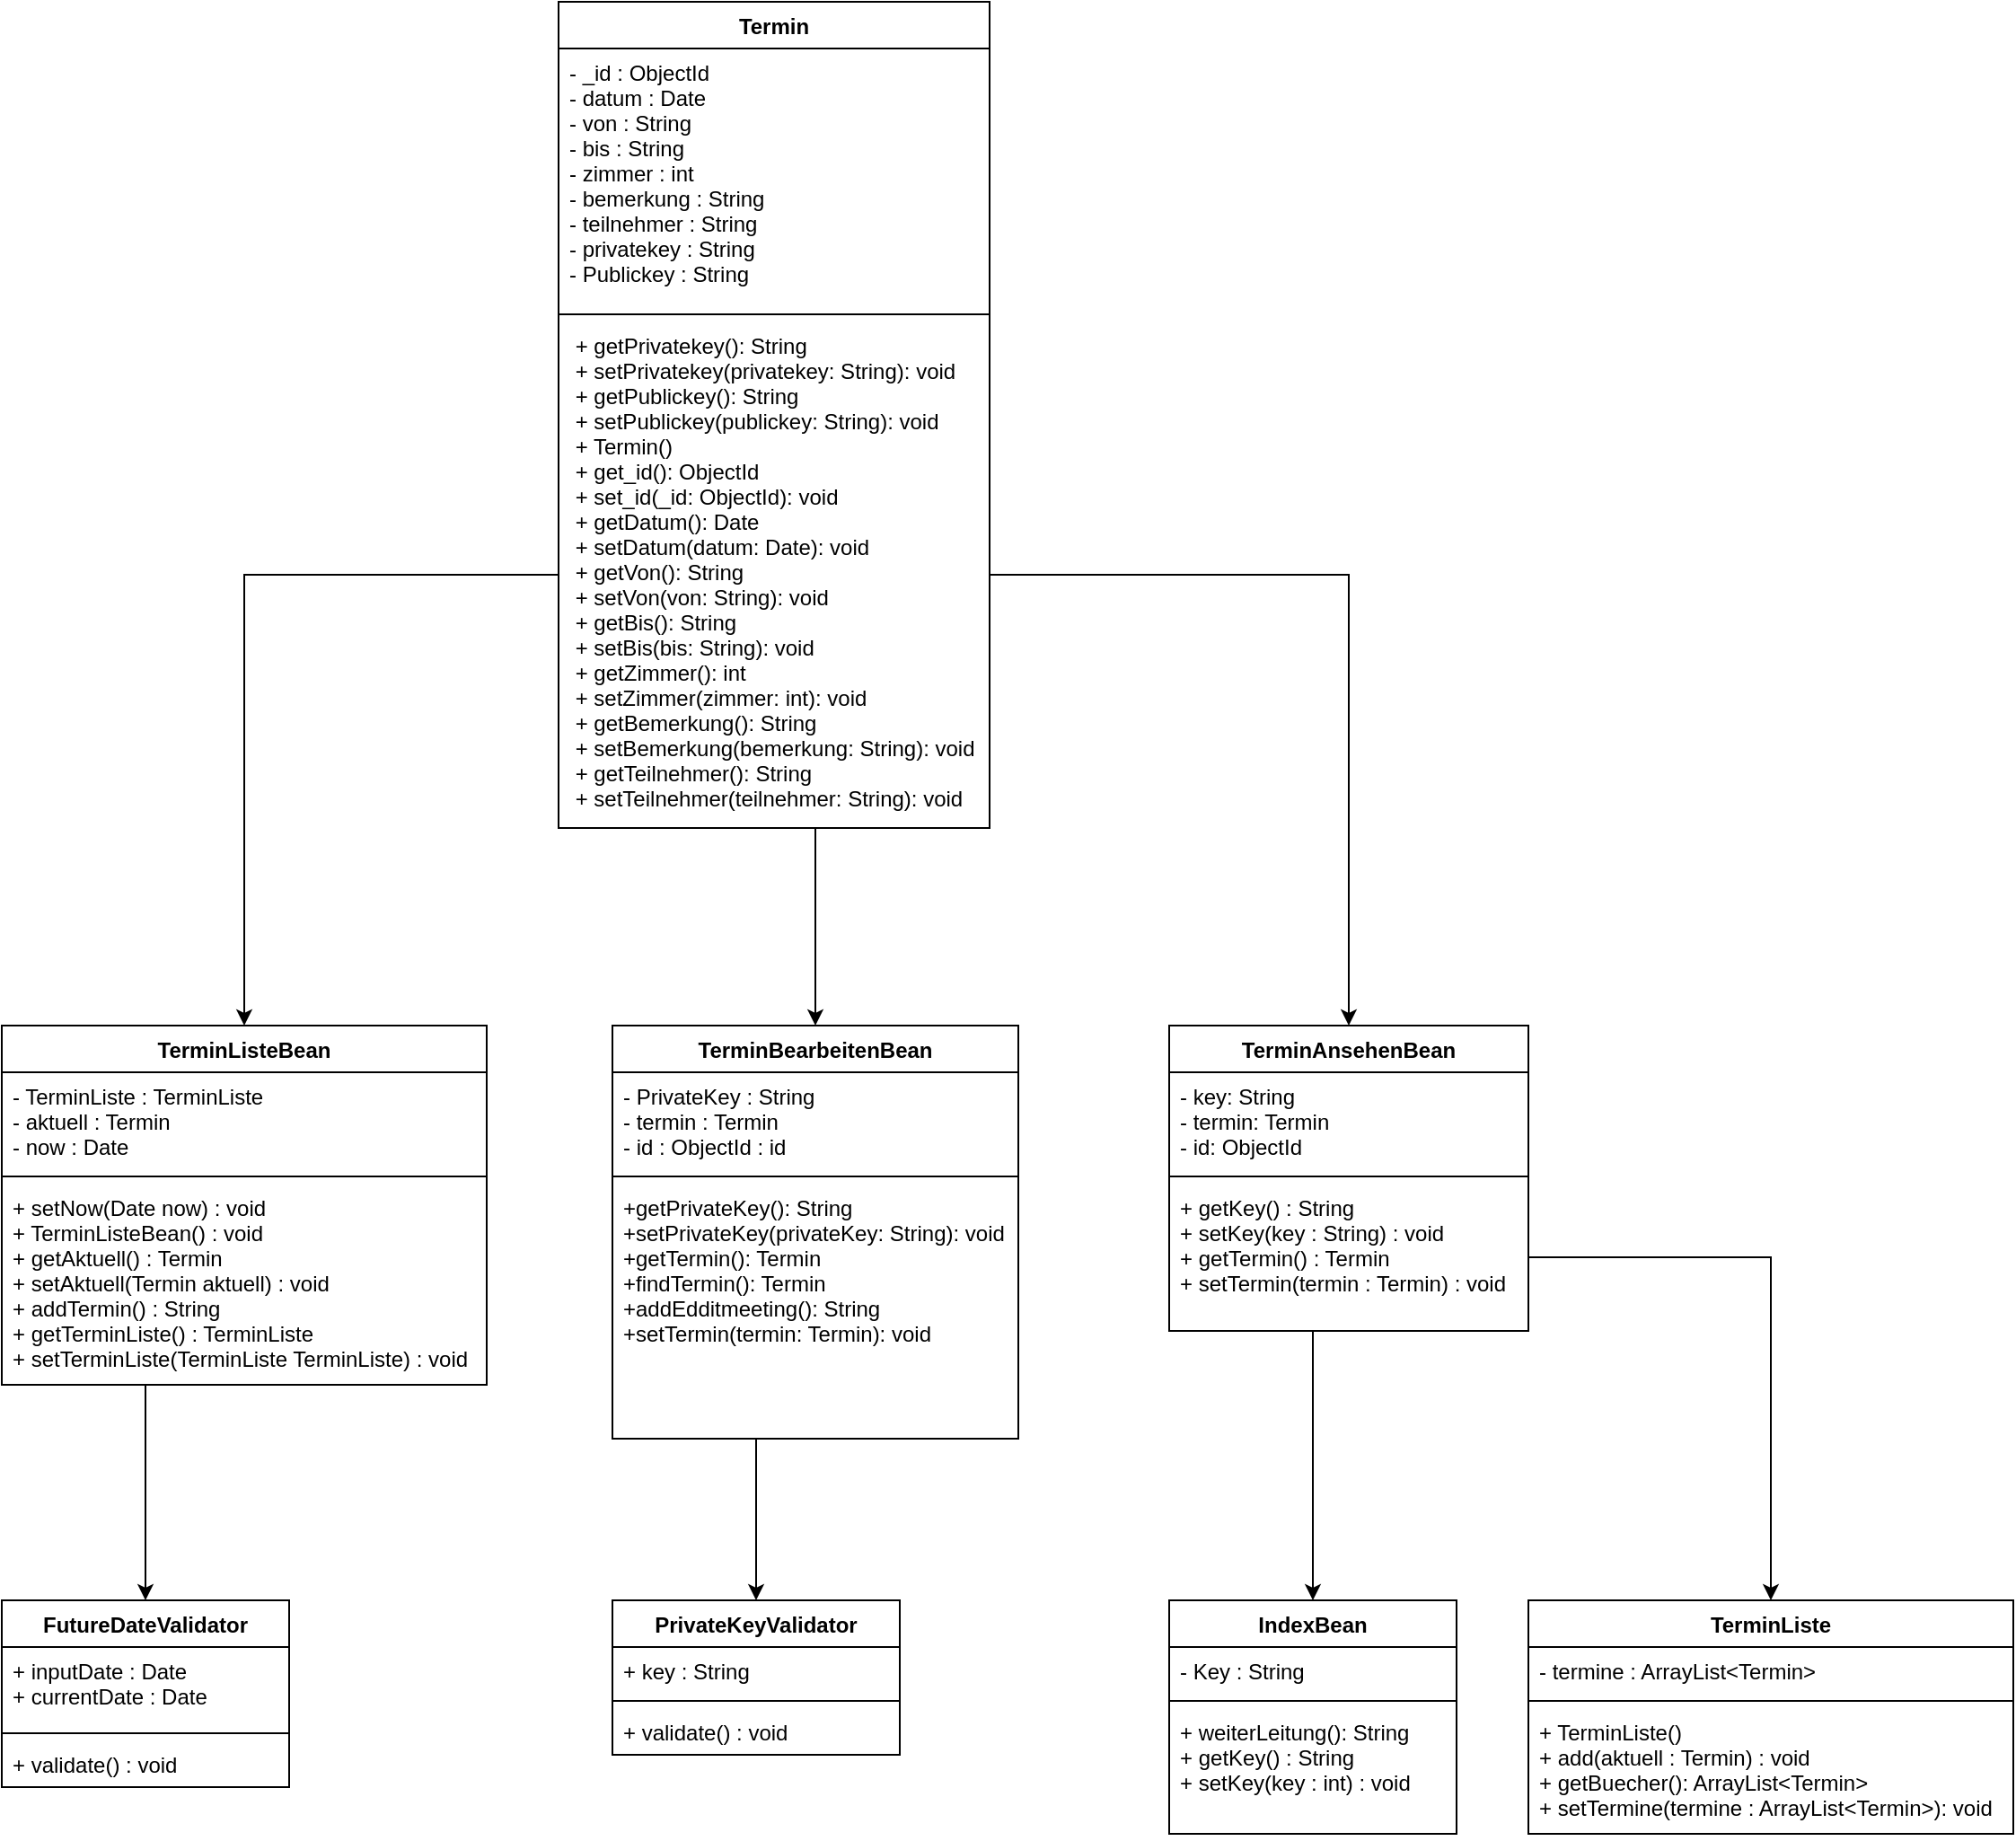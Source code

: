<mxfile version="15.2.7" type="device"><diagram id="C5RBs43oDa-KdzZeNtuy" name="Page-1"><mxGraphModel dx="2636" dy="1260" grid="1" gridSize="10" guides="1" tooltips="1" connect="1" arrows="1" fold="1" page="1" pageScale="1" pageWidth="827" pageHeight="1169" math="0" shadow="0"><root><mxCell id="WIyWlLk6GJQsqaUBKTNV-0"/><mxCell id="WIyWlLk6GJQsqaUBKTNV-1" parent="WIyWlLk6GJQsqaUBKTNV-0"/><mxCell id="Pdkkv3jbVQktWhJoZrUi-12" value="IndexBean" style="swimlane;fontStyle=1;align=center;verticalAlign=top;childLayout=stackLayout;horizontal=1;startSize=26;horizontalStack=0;resizeParent=1;resizeParentMax=0;resizeLast=0;collapsible=1;marginBottom=0;" vertex="1" parent="WIyWlLk6GJQsqaUBKTNV-1"><mxGeometry x="880" y="960" width="160" height="130" as="geometry"/></mxCell><mxCell id="Pdkkv3jbVQktWhJoZrUi-13" value="- Key : String" style="text;strokeColor=none;fillColor=none;align=left;verticalAlign=top;spacingLeft=4;spacingRight=4;overflow=hidden;rotatable=0;points=[[0,0.5],[1,0.5]];portConstraint=eastwest;" vertex="1" parent="Pdkkv3jbVQktWhJoZrUi-12"><mxGeometry y="26" width="160" height="26" as="geometry"/></mxCell><mxCell id="Pdkkv3jbVQktWhJoZrUi-14" value="" style="line;strokeWidth=1;fillColor=none;align=left;verticalAlign=middle;spacingTop=-1;spacingLeft=3;spacingRight=3;rotatable=0;labelPosition=right;points=[];portConstraint=eastwest;" vertex="1" parent="Pdkkv3jbVQktWhJoZrUi-12"><mxGeometry y="52" width="160" height="8" as="geometry"/></mxCell><mxCell id="Pdkkv3jbVQktWhJoZrUi-15" value="+ weiterLeitung(): String&#10;+ getKey() : String&#10;+ setKey(key : int) : void" style="text;strokeColor=none;fillColor=none;align=left;verticalAlign=top;spacingLeft=4;spacingRight=4;overflow=hidden;rotatable=0;points=[[0,0.5],[1,0.5]];portConstraint=eastwest;" vertex="1" parent="Pdkkv3jbVQktWhJoZrUi-12"><mxGeometry y="60" width="160" height="70" as="geometry"/></mxCell><mxCell id="Pdkkv3jbVQktWhJoZrUi-16" value="FutureDateValidator" style="swimlane;fontStyle=1;align=center;verticalAlign=top;childLayout=stackLayout;horizontal=1;startSize=26;horizontalStack=0;resizeParent=1;resizeParentMax=0;resizeLast=0;collapsible=1;marginBottom=0;" vertex="1" parent="WIyWlLk6GJQsqaUBKTNV-1"><mxGeometry x="230" y="960" width="160" height="104" as="geometry"/></mxCell><mxCell id="Pdkkv3jbVQktWhJoZrUi-17" value="+ inputDate : Date&#10;+ currentDate : Date&#10;" style="text;strokeColor=none;fillColor=none;align=left;verticalAlign=top;spacingLeft=4;spacingRight=4;overflow=hidden;rotatable=0;points=[[0,0.5],[1,0.5]];portConstraint=eastwest;" vertex="1" parent="Pdkkv3jbVQktWhJoZrUi-16"><mxGeometry y="26" width="160" height="44" as="geometry"/></mxCell><mxCell id="Pdkkv3jbVQktWhJoZrUi-18" value="" style="line;strokeWidth=1;fillColor=none;align=left;verticalAlign=middle;spacingTop=-1;spacingLeft=3;spacingRight=3;rotatable=0;labelPosition=right;points=[];portConstraint=eastwest;" vertex="1" parent="Pdkkv3jbVQktWhJoZrUi-16"><mxGeometry y="70" width="160" height="8" as="geometry"/></mxCell><mxCell id="Pdkkv3jbVQktWhJoZrUi-19" value="+ validate() : void" style="text;strokeColor=none;fillColor=none;align=left;verticalAlign=top;spacingLeft=4;spacingRight=4;overflow=hidden;rotatable=0;points=[[0,0.5],[1,0.5]];portConstraint=eastwest;" vertex="1" parent="Pdkkv3jbVQktWhJoZrUi-16"><mxGeometry y="78" width="160" height="26" as="geometry"/></mxCell><mxCell id="Pdkkv3jbVQktWhJoZrUi-21" value="PrivateKeyValidator" style="swimlane;fontStyle=1;align=center;verticalAlign=top;childLayout=stackLayout;horizontal=1;startSize=26;horizontalStack=0;resizeParent=1;resizeParentMax=0;resizeLast=0;collapsible=1;marginBottom=0;" vertex="1" parent="WIyWlLk6GJQsqaUBKTNV-1"><mxGeometry x="570" y="960" width="160" height="86" as="geometry"/></mxCell><mxCell id="Pdkkv3jbVQktWhJoZrUi-22" value="+ key : String" style="text;strokeColor=none;fillColor=none;align=left;verticalAlign=top;spacingLeft=4;spacingRight=4;overflow=hidden;rotatable=0;points=[[0,0.5],[1,0.5]];portConstraint=eastwest;" vertex="1" parent="Pdkkv3jbVQktWhJoZrUi-21"><mxGeometry y="26" width="160" height="26" as="geometry"/></mxCell><mxCell id="Pdkkv3jbVQktWhJoZrUi-23" value="" style="line;strokeWidth=1;fillColor=none;align=left;verticalAlign=middle;spacingTop=-1;spacingLeft=3;spacingRight=3;rotatable=0;labelPosition=right;points=[];portConstraint=eastwest;" vertex="1" parent="Pdkkv3jbVQktWhJoZrUi-21"><mxGeometry y="52" width="160" height="8" as="geometry"/></mxCell><mxCell id="Pdkkv3jbVQktWhJoZrUi-24" value="+ validate() : void" style="text;strokeColor=none;fillColor=none;align=left;verticalAlign=top;spacingLeft=4;spacingRight=4;overflow=hidden;rotatable=0;points=[[0,0.5],[1,0.5]];portConstraint=eastwest;" vertex="1" parent="Pdkkv3jbVQktWhJoZrUi-21"><mxGeometry y="60" width="160" height="26" as="geometry"/></mxCell><mxCell id="Pdkkv3jbVQktWhJoZrUi-25" value="Termin" style="swimlane;fontStyle=1;align=center;verticalAlign=top;childLayout=stackLayout;horizontal=1;startSize=26;horizontalStack=0;resizeParent=1;resizeParentMax=0;resizeLast=0;collapsible=1;marginBottom=0;" vertex="1" parent="WIyWlLk6GJQsqaUBKTNV-1"><mxGeometry x="540" y="70" width="240" height="460" as="geometry"/></mxCell><mxCell id="Pdkkv3jbVQktWhJoZrUi-26" value="- _id : ObjectId&#10;- datum : Date&#10;- von : String&#10;- bis : String&#10;- zimmer : int&#10;- bemerkung : String&#10;- teilnehmer : String&#10;- privatekey : String&#10;- Publickey : String" style="text;strokeColor=none;fillColor=none;align=left;verticalAlign=top;spacingLeft=4;spacingRight=4;overflow=hidden;rotatable=0;points=[[0,0.5],[1,0.5]];portConstraint=eastwest;" vertex="1" parent="Pdkkv3jbVQktWhJoZrUi-25"><mxGeometry y="26" width="240" height="144" as="geometry"/></mxCell><mxCell id="Pdkkv3jbVQktWhJoZrUi-27" value="" style="line;strokeWidth=1;fillColor=none;align=left;verticalAlign=middle;spacingTop=-1;spacingLeft=3;spacingRight=3;rotatable=0;labelPosition=right;points=[];portConstraint=eastwest;" vertex="1" parent="Pdkkv3jbVQktWhJoZrUi-25"><mxGeometry y="170" width="240" height="8" as="geometry"/></mxCell><mxCell id="Pdkkv3jbVQktWhJoZrUi-28" value=" + getPrivatekey(): String&#10; + setPrivatekey(privatekey: String): void&#10; + getPublickey(): String&#10; + setPublickey(publickey: String): void&#10; + Termin()&#10; + get_id(): ObjectId&#10; + set_id(_id: ObjectId): void&#10; + getDatum(): Date&#10; + setDatum(datum: Date): void&#10; + getVon(): String&#10; + setVon(von: String): void&#10; + getBis(): String&#10; + setBis(bis: String): void&#10; + getZimmer(): int&#10; + setZimmer(zimmer: int): void&#10; + getBemerkung(): String&#10; + setBemerkung(bemerkung: String): void&#10; + getTeilnehmer(): String&#10; + setTeilnehmer(teilnehmer: String): void" style="text;strokeColor=none;fillColor=none;align=left;verticalAlign=top;spacingLeft=4;spacingRight=4;overflow=hidden;rotatable=0;points=[[0,0.5],[1,0.5]];portConstraint=eastwest;" vertex="1" parent="Pdkkv3jbVQktWhJoZrUi-25"><mxGeometry y="178" width="240" height="282" as="geometry"/></mxCell><mxCell id="Pdkkv3jbVQktWhJoZrUi-29" value="TerminAnsehenBean" style="swimlane;fontStyle=1;align=center;verticalAlign=top;childLayout=stackLayout;horizontal=1;startSize=26;horizontalStack=0;resizeParent=1;resizeParentMax=0;resizeLast=0;collapsible=1;marginBottom=0;" vertex="1" parent="WIyWlLk6GJQsqaUBKTNV-1"><mxGeometry x="880" y="640" width="200" height="170" as="geometry"/></mxCell><mxCell id="Pdkkv3jbVQktWhJoZrUi-30" value="- key: String&#10;- termin: Termin&#10;- id: ObjectId" style="text;strokeColor=none;fillColor=none;align=left;verticalAlign=top;spacingLeft=4;spacingRight=4;overflow=hidden;rotatable=0;points=[[0,0.5],[1,0.5]];portConstraint=eastwest;" vertex="1" parent="Pdkkv3jbVQktWhJoZrUi-29"><mxGeometry y="26" width="200" height="54" as="geometry"/></mxCell><mxCell id="Pdkkv3jbVQktWhJoZrUi-31" value="" style="line;strokeWidth=1;fillColor=none;align=left;verticalAlign=middle;spacingTop=-1;spacingLeft=3;spacingRight=3;rotatable=0;labelPosition=right;points=[];portConstraint=eastwest;" vertex="1" parent="Pdkkv3jbVQktWhJoZrUi-29"><mxGeometry y="80" width="200" height="8" as="geometry"/></mxCell><mxCell id="Pdkkv3jbVQktWhJoZrUi-32" value="+ getKey() : String&#10;+ setKey(key : String) : void&#10;+ getTermin() : Termin&#10;+ setTermin(termin : Termin) : void" style="text;strokeColor=none;fillColor=none;align=left;verticalAlign=top;spacingLeft=4;spacingRight=4;overflow=hidden;rotatable=0;points=[[0,0.5],[1,0.5]];portConstraint=eastwest;" vertex="1" parent="Pdkkv3jbVQktWhJoZrUi-29"><mxGeometry y="88" width="200" height="82" as="geometry"/></mxCell><mxCell id="Pdkkv3jbVQktWhJoZrUi-33" value="TerminBearbeitenBean" style="swimlane;fontStyle=1;align=center;verticalAlign=top;childLayout=stackLayout;horizontal=1;startSize=26;horizontalStack=0;resizeParent=1;resizeParentMax=0;resizeLast=0;collapsible=1;marginBottom=0;" vertex="1" parent="WIyWlLk6GJQsqaUBKTNV-1"><mxGeometry x="570" y="640" width="226" height="230" as="geometry"/></mxCell><mxCell id="Pdkkv3jbVQktWhJoZrUi-34" value="- PrivateKey : String&#10;- termin : Termin&#10;- id : ObjectId : id" style="text;strokeColor=none;fillColor=none;align=left;verticalAlign=top;spacingLeft=4;spacingRight=4;overflow=hidden;rotatable=0;points=[[0,0.5],[1,0.5]];portConstraint=eastwest;" vertex="1" parent="Pdkkv3jbVQktWhJoZrUi-33"><mxGeometry y="26" width="226" height="54" as="geometry"/></mxCell><mxCell id="Pdkkv3jbVQktWhJoZrUi-35" value="" style="line;strokeWidth=1;fillColor=none;align=left;verticalAlign=middle;spacingTop=-1;spacingLeft=3;spacingRight=3;rotatable=0;labelPosition=right;points=[];portConstraint=eastwest;" vertex="1" parent="Pdkkv3jbVQktWhJoZrUi-33"><mxGeometry y="80" width="226" height="8" as="geometry"/></mxCell><mxCell id="Pdkkv3jbVQktWhJoZrUi-36" value="+getPrivateKey(): String&#10;+setPrivateKey(privateKey: String): void&#10;+getTermin(): Termin&#10;+findTermin(): Termin&#10;+addEdditmeeting(): String&#10;+setTermin(termin: Termin): void" style="text;strokeColor=none;fillColor=none;align=left;verticalAlign=top;spacingLeft=4;spacingRight=4;overflow=hidden;rotatable=0;points=[[0,0.5],[1,0.5]];portConstraint=eastwest;" vertex="1" parent="Pdkkv3jbVQktWhJoZrUi-33"><mxGeometry y="88" width="226" height="142" as="geometry"/></mxCell><mxCell id="Pdkkv3jbVQktWhJoZrUi-37" value="TerminListe" style="swimlane;fontStyle=1;align=center;verticalAlign=top;childLayout=stackLayout;horizontal=1;startSize=26;horizontalStack=0;resizeParent=1;resizeParentMax=0;resizeLast=0;collapsible=1;marginBottom=0;" vertex="1" parent="WIyWlLk6GJQsqaUBKTNV-1"><mxGeometry x="1080" y="960" width="270" height="130" as="geometry"/></mxCell><mxCell id="Pdkkv3jbVQktWhJoZrUi-38" value="- termine : ArrayList&lt;Termin&gt;" style="text;strokeColor=none;fillColor=none;align=left;verticalAlign=top;spacingLeft=4;spacingRight=4;overflow=hidden;rotatable=0;points=[[0,0.5],[1,0.5]];portConstraint=eastwest;" vertex="1" parent="Pdkkv3jbVQktWhJoZrUi-37"><mxGeometry y="26" width="270" height="26" as="geometry"/></mxCell><mxCell id="Pdkkv3jbVQktWhJoZrUi-39" value="" style="line;strokeWidth=1;fillColor=none;align=left;verticalAlign=middle;spacingTop=-1;spacingLeft=3;spacingRight=3;rotatable=0;labelPosition=right;points=[];portConstraint=eastwest;" vertex="1" parent="Pdkkv3jbVQktWhJoZrUi-37"><mxGeometry y="52" width="270" height="8" as="geometry"/></mxCell><mxCell id="Pdkkv3jbVQktWhJoZrUi-40" value="+ TerminListe()&#10;+ add(aktuell : Termin) : void&#10;+ getBuecher(): ArrayList&lt;Termin&gt;&#10;+ setTermine(termine : ArrayList&lt;Termin&gt;): void" style="text;strokeColor=none;fillColor=none;align=left;verticalAlign=top;spacingLeft=4;spacingRight=4;overflow=hidden;rotatable=0;points=[[0,0.5],[1,0.5]];portConstraint=eastwest;" vertex="1" parent="Pdkkv3jbVQktWhJoZrUi-37"><mxGeometry y="60" width="270" height="70" as="geometry"/></mxCell><mxCell id="Pdkkv3jbVQktWhJoZrUi-41" value="TerminListeBean" style="swimlane;fontStyle=1;align=center;verticalAlign=top;childLayout=stackLayout;horizontal=1;startSize=26;horizontalStack=0;resizeParent=1;resizeParentMax=0;resizeLast=0;collapsible=1;marginBottom=0;" vertex="1" parent="WIyWlLk6GJQsqaUBKTNV-1"><mxGeometry x="230" y="640" width="270" height="200" as="geometry"/></mxCell><mxCell id="Pdkkv3jbVQktWhJoZrUi-42" value="- TerminListe : TerminListe&#10;- aktuell : Termin&#10;- now : Date" style="text;strokeColor=none;fillColor=none;align=left;verticalAlign=top;spacingLeft=4;spacingRight=4;overflow=hidden;rotatable=0;points=[[0,0.5],[1,0.5]];portConstraint=eastwest;" vertex="1" parent="Pdkkv3jbVQktWhJoZrUi-41"><mxGeometry y="26" width="270" height="54" as="geometry"/></mxCell><mxCell id="Pdkkv3jbVQktWhJoZrUi-43" value="" style="line;strokeWidth=1;fillColor=none;align=left;verticalAlign=middle;spacingTop=-1;spacingLeft=3;spacingRight=3;rotatable=0;labelPosition=right;points=[];portConstraint=eastwest;" vertex="1" parent="Pdkkv3jbVQktWhJoZrUi-41"><mxGeometry y="80" width="270" height="8" as="geometry"/></mxCell><mxCell id="Pdkkv3jbVQktWhJoZrUi-44" value="+ setNow(Date now) : void&#10;+ TerminListeBean() : void&#10;+ getAktuell() : Termin&#10;+ setAktuell(Termin aktuell) : void&#10;+ addTermin() : String&#10;+ getTerminListe() : TerminListe&#10;+ setTerminListe(TerminListe TerminListe) : void" style="text;strokeColor=none;fillColor=none;align=left;verticalAlign=top;spacingLeft=4;spacingRight=4;overflow=hidden;rotatable=0;points=[[0,0.5],[1,0.5]];portConstraint=eastwest;" vertex="1" parent="Pdkkv3jbVQktWhJoZrUi-41"><mxGeometry y="88" width="270" height="112" as="geometry"/></mxCell><mxCell id="Pdkkv3jbVQktWhJoZrUi-45" style="edgeStyle=orthogonalEdgeStyle;rounded=0;orthogonalLoop=1;jettySize=auto;html=1;entryX=0.5;entryY=0;entryDx=0;entryDy=0;" edge="1" parent="WIyWlLk6GJQsqaUBKTNV-1" source="Pdkkv3jbVQktWhJoZrUi-28" target="Pdkkv3jbVQktWhJoZrUi-41"><mxGeometry relative="1" as="geometry"/></mxCell><mxCell id="Pdkkv3jbVQktWhJoZrUi-46" style="edgeStyle=orthogonalEdgeStyle;rounded=0;orthogonalLoop=1;jettySize=auto;html=1;entryX=0.5;entryY=0;entryDx=0;entryDy=0;" edge="1" parent="WIyWlLk6GJQsqaUBKTNV-1" source="Pdkkv3jbVQktWhJoZrUi-28" target="Pdkkv3jbVQktWhJoZrUi-29"><mxGeometry relative="1" as="geometry"/></mxCell><mxCell id="Pdkkv3jbVQktWhJoZrUi-47" style="edgeStyle=orthogonalEdgeStyle;rounded=0;orthogonalLoop=1;jettySize=auto;html=1;entryX=0.5;entryY=0;entryDx=0;entryDy=0;" edge="1" parent="WIyWlLk6GJQsqaUBKTNV-1" source="Pdkkv3jbVQktWhJoZrUi-28" target="Pdkkv3jbVQktWhJoZrUi-33"><mxGeometry relative="1" as="geometry"><Array as="points"><mxPoint x="683" y="560"/><mxPoint x="683" y="560"/></Array></mxGeometry></mxCell><mxCell id="Pdkkv3jbVQktWhJoZrUi-48" style="edgeStyle=orthogonalEdgeStyle;rounded=0;orthogonalLoop=1;jettySize=auto;html=1;entryX=0.5;entryY=0;entryDx=0;entryDy=0;" edge="1" parent="WIyWlLk6GJQsqaUBKTNV-1" source="Pdkkv3jbVQktWhJoZrUi-44" target="Pdkkv3jbVQktWhJoZrUi-16"><mxGeometry relative="1" as="geometry"><Array as="points"><mxPoint x="310" y="870"/><mxPoint x="310" y="870"/></Array></mxGeometry></mxCell><mxCell id="Pdkkv3jbVQktWhJoZrUi-49" style="edgeStyle=orthogonalEdgeStyle;rounded=0;orthogonalLoop=1;jettySize=auto;html=1;entryX=0.5;entryY=0;entryDx=0;entryDy=0;" edge="1" parent="WIyWlLk6GJQsqaUBKTNV-1" source="Pdkkv3jbVQktWhJoZrUi-36" target="Pdkkv3jbVQktWhJoZrUi-21"><mxGeometry relative="1" as="geometry"><Array as="points"><mxPoint x="650" y="890"/><mxPoint x="650" y="890"/></Array></mxGeometry></mxCell><mxCell id="Pdkkv3jbVQktWhJoZrUi-50" style="edgeStyle=orthogonalEdgeStyle;rounded=0;orthogonalLoop=1;jettySize=auto;html=1;entryX=0.5;entryY=0;entryDx=0;entryDy=0;" edge="1" parent="WIyWlLk6GJQsqaUBKTNV-1" source="Pdkkv3jbVQktWhJoZrUi-32" target="Pdkkv3jbVQktWhJoZrUi-37"><mxGeometry relative="1" as="geometry"/></mxCell><mxCell id="Pdkkv3jbVQktWhJoZrUi-51" style="edgeStyle=orthogonalEdgeStyle;rounded=0;orthogonalLoop=1;jettySize=auto;html=1;entryX=0.5;entryY=0;entryDx=0;entryDy=0;" edge="1" parent="WIyWlLk6GJQsqaUBKTNV-1" source="Pdkkv3jbVQktWhJoZrUi-32" target="Pdkkv3jbVQktWhJoZrUi-12"><mxGeometry relative="1" as="geometry"><Array as="points"><mxPoint x="960" y="840"/><mxPoint x="960" y="840"/></Array></mxGeometry></mxCell></root></mxGraphModel></diagram></mxfile>